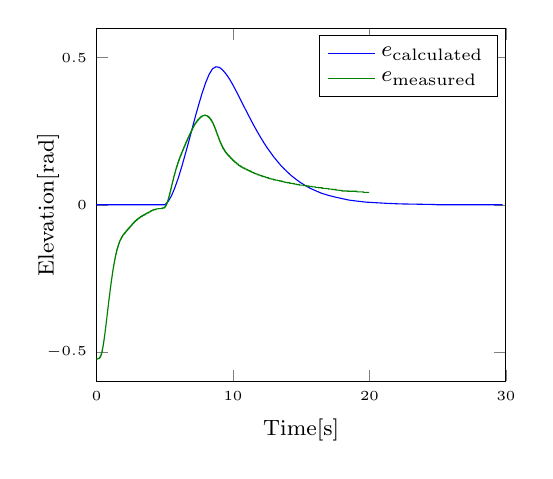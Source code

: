 % This file was created by matlab2tikz.
%
%The latest updates can be retrieved from
%  http://www.mathworks.com/matlabcentral/fileexchange/22022-matlab2tikz-matlab2tikz
%where you can also make suggestions and rate matlab2tikz.
%
\begin{tikzpicture}

\begin{axis}[%
width = 5.2cm,
at={(0.772in,0.516in)},
scale only axis,
xmin=0,
xmax=30,
xlabel={\footnotesize{Time[s]}},
ymin=-0.6,
ymax=0.6,
ylabel={\footnotesize{Elevation[rad]}},
axis background/.style={fill=white},
ticklabel style = {font=\tiny},
ylabel shift = -0.4cm,
legend style={legend cell align=left, align=left, draw=black, font = \footnotesize}
]
\addplot [color=blue]
  table[row sep=crcr]{%
0	0\\
5	0\\
5.25	0.011\\
5.5	0.031\\
5.75	0.059\\
6	0.092\\
6.25	0.13\\
6.5	0.171\\
6.75	0.213\\
7.25	0.301\\
7.5	0.342\\
7.75	0.381\\
8	0.415\\
8.25	0.443\\
8.5	0.462\\
8.75	0.469\\
9	0.467\\
9.25	0.458\\
9.5	0.444\\
9.75	0.427\\
10	0.407\\
10.25	0.385\\
10.75	0.339\\
11.25	0.294\\
11.5	0.272\\
11.75	0.251\\
12	0.231\\
12.25	0.212\\
12.5	0.194\\
12.75	0.178\\
13	0.162\\
13.25	0.148\\
13.5	0.134\\
13.75	0.122\\
14	0.111\\
14.25	0.1\\
14.5	0.091\\
14.75	0.082\\
15	0.074\\
15.25	0.067\\
15.5	0.06\\
15.75	0.054\\
16	0.049\\
16.25	0.044\\
16.5	0.039\\
17	0.032\\
17.5	0.026\\
18	0.021\\
18.5	0.016\\
19	0.013\\
19.75	0.009\\
20.5	0.007\\
21.25	0.005\\
22.25	0.003\\
23.5	0.002\\
24.75	0.001\\
25	0\\
29.75	0\\
};
\addlegendentry{$e_{\text{calculated}}$}

\addplot [color=black!50!green]
  table[row sep=crcr]{%
0	-0.524\\
0.096	-0.524\\
0.098	-0.522\\
0.194	-0.522\\
0.196	-0.521\\
0.23	-0.521\\
0.232	-0.519\\
0.258	-0.519\\
0.26	-0.517\\
0.276	-0.517\\
0.278	-0.516\\
0.296	-0.516\\
0.298	-0.514\\
0.31	-0.514\\
0.312	-0.513\\
0.324	-0.513\\
0.326	-0.511\\
0.334	-0.511\\
0.336	-0.51\\
0.346	-0.51\\
0.348	-0.508\\
0.356	-0.508\\
0.358	-0.507\\
0.366	-0.507\\
0.368	-0.505\\
0.376	-0.505\\
0.378	-0.504\\
0.384	-0.504\\
0.386	-0.502\\
0.392	-0.502\\
0.394	-0.501\\
0.4	-0.501\\
0.402	-0.499\\
0.408	-0.499\\
0.41	-0.498\\
0.414	-0.498\\
0.416	-0.496\\
0.422	-0.496\\
0.424	-0.494\\
0.428	-0.494\\
0.43	-0.493\\
0.434	-0.493\\
0.436	-0.491\\
0.442	-0.491\\
0.444	-0.49\\
0.448	-0.49\\
0.45	-0.488\\
0.454	-0.488\\
0.456	-0.487\\
0.46	-0.487\\
0.462	-0.485\\
0.466	-0.485\\
0.468	-0.484\\
0.472	-0.484\\
0.474	-0.482\\
0.478	-0.482\\
0.48	-0.481\\
0.484	-0.481\\
0.486	-0.479\\
0.49	-0.479\\
0.492	-0.478\\
0.494	-0.478\\
0.496	-0.476\\
0.5	-0.476\\
0.502	-0.475\\
0.504	-0.475\\
0.506	-0.473\\
0.51	-0.473\\
0.512	-0.471\\
0.516	-0.471\\
0.518	-0.47\\
0.52	-0.47\\
0.522	-0.468\\
0.526	-0.468\\
0.528	-0.467\\
0.53	-0.467\\
0.532	-0.465\\
0.536	-0.465\\
0.538	-0.464\\
0.54	-0.464\\
0.542	-0.462\\
0.546	-0.462\\
0.548	-0.461\\
0.55	-0.461\\
0.552	-0.459\\
0.554	-0.459\\
0.556	-0.458\\
0.56	-0.458\\
0.562	-0.456\\
0.564	-0.456\\
0.566	-0.455\\
0.568	-0.455\\
0.57	-0.453\\
0.574	-0.453\\
0.576	-0.452\\
0.578	-0.452\\
0.58	-0.45\\
0.582	-0.45\\
0.584	-0.448\\
0.586	-0.448\\
0.588	-0.447\\
0.592	-0.447\\
0.594	-0.445\\
0.596	-0.445\\
0.598	-0.444\\
0.6	-0.444\\
0.602	-0.442\\
0.604	-0.442\\
0.606	-0.441\\
0.608	-0.441\\
0.61	-0.439\\
0.612	-0.439\\
0.614	-0.438\\
0.616	-0.438\\
0.618	-0.436\\
0.622	-0.436\\
0.624	-0.435\\
0.626	-0.435\\
0.628	-0.433\\
0.63	-0.433\\
0.632	-0.432\\
0.634	-0.432\\
0.636	-0.43\\
0.638	-0.43\\
0.64	-0.428\\
0.642	-0.428\\
0.644	-0.427\\
0.646	-0.427\\
0.648	-0.425\\
0.65	-0.425\\
0.652	-0.424\\
0.656	-0.424\\
0.658	-0.422\\
0.66	-0.422\\
0.662	-0.421\\
0.664	-0.421\\
0.666	-0.419\\
0.668	-0.419\\
0.67	-0.418\\
0.672	-0.418\\
0.674	-0.416\\
0.676	-0.416\\
0.678	-0.415\\
0.68	-0.415\\
0.682	-0.413\\
0.684	-0.413\\
0.686	-0.412\\
0.688	-0.412\\
0.69	-0.41\\
0.692	-0.41\\
0.694	-0.409\\
0.696	-0.409\\
0.698	-0.407\\
0.7	-0.407\\
0.702	-0.405\\
0.704	-0.405\\
0.706	-0.404\\
0.708	-0.404\\
0.71	-0.402\\
0.712	-0.402\\
0.714	-0.401\\
0.716	-0.401\\
0.718	-0.399\\
0.72	-0.399\\
0.722	-0.398\\
0.724	-0.398\\
0.726	-0.396\\
0.728	-0.396\\
0.73	-0.395\\
0.732	-0.395\\
0.734	-0.393\\
0.736	-0.393\\
0.738	-0.392\\
0.74	-0.392\\
0.742	-0.39\\
0.744	-0.39\\
0.748	-0.387\\
0.752	-0.387\\
0.754	-0.386\\
0.756	-0.386\\
0.758	-0.384\\
0.76	-0.384\\
0.764	-0.381\\
0.766	-0.381\\
0.768	-0.379\\
0.77	-0.379\\
0.772	-0.378\\
0.774	-0.378\\
0.776	-0.376\\
0.778	-0.376\\
0.78	-0.375\\
0.782	-0.375\\
0.784	-0.373\\
0.786	-0.373\\
0.788	-0.372\\
0.79	-0.372\\
0.792	-0.37\\
0.794	-0.37\\
0.796	-0.369\\
0.798	-0.369\\
0.8	-0.367\\
0.802	-0.367\\
0.804	-0.366\\
0.806	-0.366\\
0.808	-0.364\\
0.81	-0.364\\
0.812	-0.363\\
0.814	-0.363\\
0.816	-0.361\\
0.818	-0.361\\
0.82	-0.359\\
0.822	-0.359\\
0.824	-0.358\\
0.826	-0.358\\
0.828	-0.356\\
0.83	-0.356\\
0.832	-0.355\\
0.834	-0.355\\
0.836	-0.353\\
0.838	-0.353\\
0.84	-0.352\\
0.842	-0.352\\
0.844	-0.35\\
0.846	-0.35\\
0.85	-0.347\\
0.852	-0.347\\
0.854	-0.346\\
0.856	-0.346\\
0.858	-0.344\\
0.862	-0.344\\
0.864	-0.343\\
0.866	-0.343\\
0.87	-0.34\\
0.872	-0.34\\
0.874	-0.338\\
0.876	-0.338\\
0.878	-0.336\\
0.88	-0.336\\
0.882	-0.335\\
0.884	-0.335\\
0.886	-0.333\\
0.888	-0.333\\
0.89	-0.332\\
0.892	-0.332\\
0.894	-0.33\\
0.896	-0.33\\
0.898	-0.329\\
0.9	-0.329\\
0.902	-0.327\\
0.904	-0.327\\
0.906	-0.326\\
0.908	-0.326\\
0.91	-0.324\\
0.912	-0.324\\
0.914	-0.323\\
0.916	-0.323\\
0.918	-0.321\\
0.92	-0.321\\
0.922	-0.32\\
0.924	-0.32\\
0.926	-0.318\\
0.928	-0.318\\
0.93	-0.317\\
0.932	-0.317\\
0.934	-0.315\\
0.936	-0.315\\
0.938	-0.313\\
0.94	-0.313\\
0.942	-0.312\\
0.946	-0.312\\
0.948	-0.31\\
0.95	-0.31\\
0.952	-0.309\\
0.954	-0.309\\
0.956	-0.307\\
0.958	-0.307\\
0.96	-0.306\\
0.962	-0.306\\
0.964	-0.304\\
0.966	-0.304\\
0.968	-0.303\\
0.97	-0.303\\
0.972	-0.301\\
0.974	-0.301\\
0.976	-0.3\\
0.978	-0.3\\
0.98	-0.298\\
0.982	-0.298\\
0.984	-0.297\\
0.986	-0.297\\
0.988	-0.295\\
0.992	-0.295\\
0.994	-0.294\\
0.996	-0.294\\
0.998	-0.292\\
1	-0.292\\
1.004	-0.289\\
1.008	-0.289\\
1.01	-0.287\\
1.012	-0.287\\
1.014	-0.286\\
1.016	-0.286\\
1.018	-0.284\\
1.02	-0.284\\
1.022	-0.283\\
1.024	-0.283\\
1.026	-0.281\\
1.03	-0.281\\
1.032	-0.28\\
1.034	-0.28\\
1.036	-0.278\\
1.038	-0.278\\
1.04	-0.277\\
1.042	-0.277\\
1.044	-0.275\\
1.046	-0.275\\
1.048	-0.274\\
1.052	-0.274\\
1.054	-0.272\\
1.056	-0.272\\
1.058	-0.27\\
1.06	-0.27\\
1.062	-0.269\\
1.064	-0.269\\
1.066	-0.267\\
1.068	-0.267\\
1.07	-0.266\\
1.074	-0.266\\
1.076	-0.264\\
1.078	-0.264\\
1.08	-0.263\\
1.082	-0.263\\
1.084	-0.261\\
1.086	-0.261\\
1.088	-0.26\\
1.092	-0.26\\
1.094	-0.258\\
1.096	-0.258\\
1.098	-0.257\\
1.1	-0.257\\
1.102	-0.255\\
1.106	-0.255\\
1.108	-0.254\\
1.11	-0.254\\
1.112	-0.252\\
1.114	-0.252\\
1.116	-0.251\\
1.12	-0.251\\
1.122	-0.249\\
1.124	-0.249\\
1.126	-0.247\\
1.128	-0.247\\
1.13	-0.246\\
1.134	-0.246\\
1.136	-0.244\\
1.14	-0.244\\
1.142	-0.243\\
1.144	-0.243\\
1.146	-0.241\\
1.148	-0.241\\
1.15	-0.24\\
1.154	-0.24\\
1.156	-0.238\\
1.158	-0.238\\
1.16	-0.237\\
1.164	-0.237\\
1.166	-0.235\\
1.168	-0.235\\
1.17	-0.234\\
1.172	-0.234\\
1.174	-0.232\\
1.178	-0.232\\
1.18	-0.231\\
1.184	-0.231\\
1.186	-0.229\\
1.188	-0.229\\
1.19	-0.228\\
1.192	-0.228\\
1.194	-0.226\\
1.198	-0.226\\
1.2	-0.224\\
1.204	-0.224\\
1.206	-0.223\\
1.208	-0.223\\
1.21	-0.221\\
1.214	-0.221\\
1.216	-0.22\\
1.22	-0.22\\
1.222	-0.218\\
1.224	-0.218\\
1.226	-0.217\\
1.23	-0.217\\
1.232	-0.215\\
1.236	-0.215\\
1.238	-0.214\\
1.242	-0.214\\
1.244	-0.212\\
1.246	-0.212\\
1.248	-0.211\\
1.252	-0.211\\
1.254	-0.209\\
1.258	-0.209\\
1.26	-0.208\\
1.264	-0.208\\
1.266	-0.206\\
1.27	-0.206\\
1.272	-0.205\\
1.274	-0.205\\
1.276	-0.203\\
1.28	-0.203\\
1.282	-0.201\\
1.286	-0.201\\
1.288	-0.2\\
1.292	-0.2\\
1.294	-0.198\\
1.298	-0.198\\
1.3	-0.197\\
1.304	-0.197\\
1.306	-0.195\\
1.31	-0.195\\
1.312	-0.194\\
1.316	-0.194\\
1.318	-0.192\\
1.322	-0.192\\
1.324	-0.191\\
1.328	-0.191\\
1.33	-0.189\\
1.334	-0.189\\
1.336	-0.188\\
1.342	-0.188\\
1.344	-0.186\\
1.348	-0.186\\
1.35	-0.185\\
1.354	-0.185\\
1.356	-0.183\\
1.36	-0.183\\
1.362	-0.182\\
1.368	-0.182\\
1.37	-0.18\\
1.374	-0.18\\
1.376	-0.178\\
1.38	-0.178\\
1.382	-0.177\\
1.388	-0.177\\
1.39	-0.175\\
1.394	-0.175\\
1.396	-0.174\\
1.402	-0.174\\
1.404	-0.172\\
1.408	-0.172\\
1.41	-0.171\\
1.416	-0.171\\
1.418	-0.169\\
1.424	-0.169\\
1.426	-0.168\\
1.43	-0.168\\
1.432	-0.166\\
1.438	-0.166\\
1.44	-0.165\\
1.446	-0.165\\
1.448	-0.163\\
1.454	-0.163\\
1.456	-0.162\\
1.462	-0.162\\
1.464	-0.16\\
1.47	-0.16\\
1.472	-0.159\\
1.478	-0.159\\
1.48	-0.157\\
1.486	-0.157\\
1.488	-0.155\\
1.494	-0.155\\
1.496	-0.154\\
1.502	-0.154\\
1.504	-0.152\\
1.512	-0.152\\
1.514	-0.151\\
1.522	-0.151\\
1.524	-0.149\\
1.53	-0.149\\
1.532	-0.148\\
1.54	-0.148\\
1.542	-0.146\\
1.548	-0.146\\
1.55	-0.145\\
1.558	-0.145\\
1.56	-0.143\\
1.568	-0.143\\
1.57	-0.142\\
1.578	-0.142\\
1.58	-0.14\\
1.588	-0.14\\
1.59	-0.139\\
1.598	-0.139\\
1.6	-0.137\\
1.608	-0.137\\
1.61	-0.136\\
1.62	-0.136\\
1.622	-0.134\\
1.632	-0.134\\
1.634	-0.132\\
1.644	-0.132\\
1.646	-0.131\\
1.656	-0.131\\
1.658	-0.129\\
1.668	-0.129\\
1.67	-0.128\\
1.68	-0.128\\
1.682	-0.126\\
1.694	-0.126\\
1.696	-0.125\\
1.706	-0.125\\
1.708	-0.123\\
1.72	-0.123\\
1.722	-0.122\\
1.736	-0.122\\
1.738	-0.12\\
1.75	-0.12\\
1.752	-0.119\\
1.766	-0.119\\
1.768	-0.117\\
1.782	-0.117\\
1.784	-0.116\\
1.798	-0.116\\
1.8	-0.114\\
1.816	-0.114\\
1.818	-0.112\\
1.832	-0.112\\
1.834	-0.111\\
1.852	-0.111\\
1.854	-0.109\\
1.872	-0.109\\
1.874	-0.108\\
1.894	-0.108\\
1.896	-0.106\\
1.914	-0.106\\
1.916	-0.105\\
1.936	-0.105\\
1.938	-0.103\\
1.958	-0.103\\
1.96	-0.102\\
1.984	-0.102\\
1.986	-0.1\\
2.008	-0.1\\
2.01	-0.099\\
2.036	-0.099\\
2.038	-0.097\\
2.064	-0.097\\
2.066	-0.096\\
2.092	-0.096\\
2.094	-0.094\\
2.116	-0.094\\
2.118	-0.093\\
2.146	-0.093\\
2.148	-0.091\\
2.176	-0.091\\
2.178	-0.089\\
2.206	-0.089\\
2.208	-0.088\\
2.236	-0.088\\
2.238	-0.086\\
2.264	-0.086\\
2.266	-0.085\\
2.29	-0.085\\
2.292	-0.083\\
2.32	-0.083\\
2.322	-0.082\\
2.348	-0.082\\
2.35	-0.08\\
2.378	-0.08\\
2.38	-0.079\\
2.406	-0.079\\
2.408	-0.077\\
2.434	-0.077\\
2.436	-0.076\\
2.462	-0.076\\
2.464	-0.074\\
2.492	-0.074\\
2.494	-0.073\\
2.52	-0.073\\
2.522	-0.071\\
2.55	-0.071\\
2.552	-0.07\\
2.578	-0.07\\
2.58	-0.068\\
2.606	-0.068\\
2.608	-0.066\\
2.636	-0.066\\
2.638	-0.065\\
2.668	-0.065\\
2.67	-0.063\\
2.698	-0.063\\
2.7	-0.062\\
2.728	-0.062\\
2.73	-0.06\\
2.76	-0.06\\
2.762	-0.059\\
2.794	-0.059\\
2.796	-0.057\\
2.824	-0.057\\
2.826	-0.056\\
2.858	-0.056\\
2.86	-0.054\\
2.896	-0.054\\
2.898	-0.053\\
2.932	-0.053\\
2.934	-0.051\\
2.972	-0.051\\
2.974	-0.05\\
3.008	-0.05\\
3.01	-0.048\\
3.052	-0.048\\
3.054	-0.047\\
3.098	-0.047\\
3.1	-0.045\\
3.142	-0.045\\
3.144	-0.043\\
3.194	-0.043\\
3.196	-0.042\\
3.244	-0.042\\
3.246	-0.04\\
3.3	-0.04\\
3.302	-0.039\\
3.35	-0.039\\
3.352	-0.037\\
3.408	-0.037\\
3.41	-0.036\\
3.464	-0.036\\
3.466	-0.034\\
3.522	-0.034\\
3.524	-0.033\\
3.578	-0.033\\
3.58	-0.031\\
3.636	-0.031\\
3.638	-0.03\\
3.696	-0.03\\
3.698	-0.028\\
3.756	-0.028\\
3.758	-0.027\\
3.814	-0.027\\
3.816	-0.025\\
3.876	-0.025\\
3.878	-0.024\\
3.942	-0.024\\
3.944	-0.022\\
4.008	-0.022\\
4.01	-0.02\\
4.072	-0.02\\
4.074	-0.019\\
4.146	-0.019\\
4.148	-0.017\\
4.244	-0.017\\
4.246	-0.016\\
4.362	-0.016\\
4.364	-0.014\\
4.54	-0.014\\
4.542	-0.013\\
4.816	-0.013\\
4.818	-0.011\\
4.932	-0.011\\
4.934	-0.01\\
4.984	-0.01\\
4.986	-0.008\\
5.016	-0.008\\
5.018	-0.007\\
5.042	-0.007\\
5.044	-0.005\\
5.064	-0.005\\
5.066	-0.004\\
5.084	-0.004\\
5.086	-0.002\\
5.102	-0.002\\
5.104	-0.001\\
5.118	-0.001\\
5.12	0.001\\
5.132	0.001\\
5.134	0.003\\
5.148	0.003\\
5.15	0.004\\
5.16	0.004\\
5.162	0.006\\
5.172	0.006\\
5.174	0.007\\
5.184	0.007\\
5.186	0.009\\
5.198	0.009\\
5.2	0.01\\
5.208	0.01\\
5.21	0.012\\
5.218	0.012\\
5.22	0.013\\
5.23	0.013\\
5.232	0.015\\
5.24	0.015\\
5.242	0.016\\
5.25	0.016\\
5.252	0.018\\
5.26	0.018\\
5.262	0.019\\
5.27	0.019\\
5.272	0.021\\
5.278	0.021\\
5.28	0.022\\
5.288	0.022\\
5.29	0.024\\
5.298	0.024\\
5.3	0.026\\
5.306	0.026\\
5.308	0.027\\
5.316	0.027\\
5.318	0.029\\
5.324	0.029\\
5.326	0.03\\
5.332	0.03\\
5.334	0.032\\
5.342	0.032\\
5.344	0.033\\
5.35	0.033\\
5.352	0.035\\
5.358	0.035\\
5.36	0.036\\
5.368	0.036\\
5.37	0.038\\
5.374	0.038\\
5.376	0.039\\
5.384	0.039\\
5.386	0.041\\
5.392	0.041\\
5.394	0.042\\
5.4	0.042\\
5.402	0.044\\
5.408	0.044\\
5.41	0.046\\
5.416	0.046\\
5.418	0.047\\
5.424	0.047\\
5.426	0.049\\
5.432	0.049\\
5.434	0.05\\
5.44	0.05\\
5.442	0.052\\
5.448	0.052\\
5.45	0.053\\
5.456	0.053\\
5.458	0.055\\
5.464	0.055\\
5.466	0.056\\
5.472	0.056\\
5.474	0.058\\
5.482	0.058\\
5.484	0.059\\
5.488	0.059\\
5.49	0.061\\
5.496	0.061\\
5.498	0.062\\
5.504	0.062\\
5.506	0.064\\
5.512	0.064\\
5.514	0.065\\
5.52	0.065\\
5.522	0.067\\
5.528	0.067\\
5.53	0.069\\
5.536	0.069\\
5.538	0.07\\
5.544	0.07\\
5.546	0.072\\
5.552	0.072\\
5.554	0.073\\
5.562	0.073\\
5.564	0.075\\
5.568	0.075\\
5.57	0.076\\
5.578	0.076\\
5.58	0.078\\
5.586	0.078\\
5.588	0.079\\
5.594	0.079\\
5.596	0.081\\
5.602	0.081\\
5.604	0.082\\
5.61	0.082\\
5.612	0.084\\
5.618	0.084\\
5.62	0.085\\
5.626	0.085\\
5.628	0.087\\
5.634	0.087\\
5.636	0.088\\
5.644	0.088\\
5.646	0.09\\
5.65	0.09\\
5.652	0.092\\
5.66	0.092\\
5.662	0.093\\
5.668	0.093\\
5.67	0.095\\
5.676	0.095\\
5.678	0.096\\
5.686	0.096\\
5.688	0.098\\
5.694	0.098\\
5.696	0.099\\
5.702	0.099\\
5.704	0.101\\
5.712	0.101\\
5.714	0.102\\
5.72	0.102\\
5.722	0.104\\
5.73	0.104\\
5.732	0.105\\
5.738	0.105\\
5.74	0.107\\
5.748	0.107\\
5.75	0.108\\
5.756	0.108\\
5.758	0.11\\
5.764	0.11\\
5.766	0.111\\
5.774	0.111\\
5.776	0.113\\
5.784	0.113\\
5.786	0.115\\
5.792	0.115\\
5.794	0.116\\
5.802	0.116\\
5.804	0.118\\
5.81	0.118\\
5.812	0.119\\
5.82	0.119\\
5.822	0.121\\
5.83	0.121\\
5.832	0.122\\
5.84	0.122\\
5.842	0.124\\
5.85	0.124\\
5.852	0.125\\
5.86	0.125\\
5.862	0.127\\
5.87	0.127\\
5.872	0.128\\
5.88	0.128\\
5.882	0.13\\
5.89	0.13\\
5.892	0.131\\
5.9	0.131\\
5.902	0.133\\
5.91	0.133\\
5.912	0.134\\
5.922	0.134\\
5.924	0.136\\
5.932	0.136\\
5.934	0.138\\
5.944	0.138\\
5.946	0.139\\
5.954	0.139\\
5.956	0.141\\
5.964	0.141\\
5.966	0.142\\
5.976	0.142\\
5.978	0.144\\
5.988	0.144\\
5.99	0.145\\
5.998	0.145\\
6	0.147\\
6.01	0.147\\
6.012	0.148\\
6.022	0.148\\
6.024	0.15\\
6.034	0.15\\
6.036	0.151\\
6.044	0.151\\
6.046	0.153\\
6.056	0.153\\
6.058	0.154\\
6.07	0.154\\
6.072	0.156\\
6.082	0.156\\
6.084	0.157\\
6.094	0.157\\
6.096	0.159\\
6.106	0.159\\
6.108	0.161\\
6.118	0.161\\
6.12	0.162\\
6.132	0.162\\
6.134	0.164\\
6.144	0.164\\
6.146	0.165\\
6.156	0.165\\
6.158	0.167\\
6.17	0.167\\
6.172	0.168\\
6.184	0.168\\
6.186	0.17\\
6.198	0.17\\
6.2	0.171\\
6.21	0.171\\
6.212	0.173\\
6.222	0.173\\
6.224	0.174\\
6.236	0.174\\
6.238	0.176\\
6.248	0.176\\
6.25	0.177\\
6.26	0.177\\
6.262	0.179\\
6.274	0.179\\
6.276	0.18\\
6.288	0.18\\
6.29	0.182\\
6.304	0.182\\
6.306	0.184\\
6.318	0.184\\
6.32	0.185\\
6.332	0.185\\
6.334	0.187\\
6.346	0.187\\
6.348	0.188\\
6.36	0.188\\
6.362	0.19\\
6.372	0.19\\
6.374	0.191\\
6.386	0.191\\
6.388	0.193\\
6.4	0.193\\
6.402	0.194\\
6.412	0.194\\
6.414	0.196\\
6.426	0.196\\
6.428	0.197\\
6.44	0.197\\
6.442	0.199\\
6.456	0.199\\
6.458	0.2\\
6.47	0.2\\
6.472	0.202\\
6.486	0.202\\
6.488	0.204\\
6.5	0.204\\
6.502	0.205\\
6.514	0.205\\
6.516	0.207\\
6.526	0.207\\
6.528	0.208\\
6.54	0.208\\
6.542	0.21\\
6.554	0.21\\
6.556	0.211\\
6.57	0.211\\
6.572	0.213\\
6.584	0.213\\
6.586	0.214\\
6.6	0.214\\
6.602	0.216\\
6.616	0.216\\
6.618	0.217\\
6.63	0.217\\
6.632	0.219\\
6.642	0.219\\
6.644	0.22\\
6.658	0.22\\
6.66	0.222\\
6.672	0.222\\
6.674	0.223\\
6.688	0.223\\
6.69	0.225\\
6.702	0.225\\
6.704	0.227\\
6.718	0.227\\
6.72	0.228\\
6.734	0.228\\
6.736	0.23\\
6.75	0.23\\
6.752	0.231\\
6.764	0.231\\
6.766	0.233\\
6.778	0.233\\
6.78	0.234\\
6.794	0.234\\
6.796	0.236\\
6.808	0.236\\
6.81	0.237\\
6.824	0.237\\
6.826	0.239\\
6.842	0.239\\
6.844	0.24\\
6.856	0.24\\
6.858	0.242\\
6.872	0.242\\
6.874	0.243\\
6.886	0.243\\
6.888	0.245\\
6.902	0.245\\
6.904	0.246\\
6.918	0.246\\
6.92	0.248\\
6.934	0.248\\
6.936	0.25\\
6.948	0.25\\
6.95	0.251\\
6.968	0.251\\
6.97	0.253\\
6.984	0.253\\
6.986	0.254\\
7	0.254\\
7.002	0.256\\
7.018	0.256\\
7.02	0.257\\
7.034	0.257\\
7.036	0.259\\
7.048	0.259\\
7.05	0.26\\
7.066	0.26\\
7.068	0.262\\
7.084	0.262\\
7.086	0.263\\
7.1	0.263\\
7.102	0.265\\
7.12	0.265\\
7.122	0.266\\
7.14	0.266\\
7.142	0.268\\
7.158	0.268\\
7.16	0.269\\
7.176	0.269\\
7.178	0.271\\
7.196	0.271\\
7.198	0.273\\
7.214	0.273\\
7.216	0.274\\
7.232	0.274\\
7.234	0.276\\
7.252	0.276\\
7.254	0.277\\
7.276	0.277\\
7.278	0.279\\
7.298	0.279\\
7.3	0.28\\
7.318	0.28\\
7.32	0.282\\
7.342	0.282\\
7.344	0.283\\
7.366	0.283\\
7.368	0.285\\
7.392	0.285\\
7.394	0.286\\
7.416	0.286\\
7.418	0.288\\
7.442	0.288\\
7.444	0.289\\
7.468	0.289\\
7.47	0.291\\
7.504	0.291\\
7.506	0.292\\
7.532	0.292\\
7.534	0.294\\
7.568	0.294\\
7.57	0.296\\
7.604	0.296\\
7.606	0.297\\
7.644	0.297\\
7.646	0.299\\
7.686	0.299\\
7.688	0.3\\
7.736	0.3\\
7.738	0.302\\
7.798	0.302\\
7.8	0.303\\
7.948	0.303\\
7.95	0.305\\
7.952	0.305\\
7.954	0.303\\
7.962	0.303\\
7.964	0.305\\
7.966	0.303\\
8.074	0.303\\
8.076	0.302\\
8.08	0.302\\
8.082	0.303\\
8.086	0.303\\
8.088	0.302\\
8.146	0.302\\
8.148	0.3\\
8.194	0.3\\
8.196	0.299\\
8.222	0.299\\
8.224	0.297\\
8.226	0.297\\
8.228	0.299\\
8.23	0.299\\
8.232	0.297\\
8.258	0.297\\
8.26	0.296\\
8.292	0.296\\
8.294	0.294\\
8.32	0.294\\
8.322	0.292\\
8.344	0.292\\
8.346	0.291\\
8.37	0.291\\
8.372	0.289\\
8.392	0.289\\
8.394	0.288\\
8.414	0.288\\
8.416	0.286\\
8.436	0.286\\
8.438	0.285\\
8.454	0.285\\
8.456	0.283\\
8.476	0.283\\
8.478	0.282\\
8.492	0.282\\
8.494	0.28\\
8.508	0.28\\
8.51	0.279\\
8.528	0.279\\
8.53	0.277\\
8.542	0.277\\
8.544	0.276\\
8.558	0.276\\
8.56	0.274\\
8.572	0.274\\
8.574	0.273\\
8.586	0.273\\
8.588	0.271\\
8.602	0.271\\
8.604	0.269\\
8.616	0.269\\
8.618	0.268\\
8.63	0.268\\
8.632	0.266\\
8.644	0.266\\
8.646	0.265\\
8.658	0.265\\
8.66	0.263\\
8.672	0.263\\
8.674	0.262\\
8.684	0.262\\
8.686	0.26\\
8.698	0.26\\
8.7	0.259\\
8.71	0.259\\
8.712	0.257\\
8.722	0.257\\
8.724	0.256\\
8.734	0.256\\
8.736	0.254\\
8.746	0.254\\
8.748	0.253\\
8.758	0.253\\
8.76	0.251\\
8.77	0.251\\
8.772	0.25\\
8.782	0.25\\
8.784	0.248\\
8.794	0.248\\
8.796	0.246\\
8.804	0.246\\
8.806	0.245\\
8.818	0.245\\
8.82	0.243\\
8.828	0.243\\
8.83	0.242\\
8.842	0.242\\
8.844	0.24\\
8.854	0.24\\
8.856	0.239\\
8.866	0.239\\
8.868	0.237\\
8.878	0.237\\
8.88	0.236\\
8.89	0.236\\
8.892	0.234\\
8.902	0.234\\
8.904	0.233\\
8.914	0.233\\
8.916	0.231\\
8.926	0.231\\
8.928	0.23\\
8.938	0.23\\
8.94	0.228\\
8.952	0.228\\
8.954	0.227\\
8.964	0.227\\
8.966	0.225\\
8.976	0.225\\
8.978	0.223\\
8.988	0.223\\
8.99	0.222\\
9.002	0.222\\
9.004	0.22\\
9.014	0.22\\
9.016	0.219\\
9.026	0.219\\
9.028	0.217\\
9.04	0.217\\
9.042	0.216\\
9.054	0.216\\
9.056	0.214\\
9.068	0.214\\
9.07	0.213\\
9.08	0.213\\
9.082	0.211\\
9.094	0.211\\
9.096	0.21\\
9.108	0.21\\
9.11	0.208\\
9.124	0.208\\
9.126	0.207\\
9.138	0.207\\
9.14	0.205\\
9.154	0.205\\
9.156	0.204\\
9.168	0.204\\
9.17	0.202\\
9.186	0.202\\
9.188	0.2\\
9.202	0.2\\
9.204	0.199\\
9.216	0.199\\
9.218	0.197\\
9.23	0.197\\
9.232	0.196\\
9.252	0.196\\
9.254	0.194\\
9.266	0.194\\
9.268	0.193\\
9.288	0.193\\
9.29	0.191\\
9.304	0.191\\
9.306	0.19\\
9.326	0.19\\
9.328	0.188\\
9.346	0.188\\
9.348	0.187\\
9.366	0.187\\
9.368	0.185\\
9.388	0.185\\
9.39	0.184\\
9.412	0.184\\
9.414	0.182\\
9.432	0.182\\
9.434	0.18\\
9.458	0.18\\
9.46	0.179\\
9.482	0.179\\
9.484	0.177\\
9.508	0.177\\
9.51	0.176\\
9.532	0.176\\
9.534	0.174\\
9.56	0.174\\
9.562	0.173\\
9.59	0.173\\
9.592	0.171\\
9.62	0.171\\
9.622	0.17\\
9.646	0.17\\
9.648	0.168\\
9.678	0.168\\
9.68	0.167\\
9.71	0.167\\
9.712	0.165\\
9.738	0.165\\
9.74	0.164\\
9.768	0.164\\
9.77	0.162\\
9.804	0.162\\
9.806	0.161\\
9.834	0.161\\
9.836	0.159\\
9.866	0.159\\
9.868	0.157\\
9.894	0.157\\
9.896	0.156\\
9.934	0.156\\
9.936	0.154\\
9.972	0.154\\
9.974	0.153\\
9.996	0.153\\
9.998	0.151\\
10.024	0.151\\
10.026	0.15\\
10.07	0.15\\
10.072	0.148\\
10.108	0.148\\
10.11	0.147\\
10.134	0.147\\
10.136	0.145\\
10.162	0.145\\
10.164	0.144\\
10.224	0.144\\
10.226	0.142\\
10.256	0.142\\
10.258	0.141\\
10.282	0.141\\
10.284	0.139\\
10.322	0.139\\
10.324	0.138\\
10.386	0.138\\
10.388	0.136\\
10.414	0.136\\
10.416	0.134\\
10.456	0.134\\
10.458	0.133\\
10.524	0.133\\
10.526	0.131\\
10.564	0.131\\
10.566	0.13\\
10.614	0.13\\
10.616	0.128\\
10.684	0.128\\
10.686	0.127\\
10.724	0.127\\
10.726	0.125\\
10.812	0.125\\
10.814	0.124\\
10.856	0.124\\
10.858	0.122\\
10.942	0.122\\
10.944	0.121\\
10.992	0.121\\
10.994	0.119\\
11.064	0.119\\
11.066	0.118\\
11.134	0.118\\
11.136	0.116\\
11.196	0.116\\
11.198	0.115\\
11.278	0.115\\
11.28	0.113\\
11.344	0.113\\
11.346	0.111\\
11.422	0.111\\
11.424	0.11\\
11.494	0.11\\
11.496	0.108\\
11.57	0.108\\
11.572	0.107\\
11.66	0.107\\
11.662	0.105\\
11.728	0.105\\
11.73	0.104\\
11.828	0.104\\
11.83	0.102\\
11.892	0.102\\
11.894	0.101\\
11.994	0.101\\
11.996	0.099\\
12.09	0.099\\
12.092	0.098\\
12.174	0.098\\
12.176	0.096\\
12.29	0.096\\
12.292	0.095\\
12.396	0.095\\
12.398	0.093\\
12.49	0.093\\
12.492	0.092\\
12.6	0.092\\
12.602	0.09\\
12.712	0.09\\
12.714	0.088\\
12.826	0.088\\
12.828	0.087\\
12.952	0.087\\
12.954	0.085\\
13.09	0.085\\
13.092	0.084\\
13.258	0.084\\
13.26	0.082\\
13.414	0.082\\
13.416	0.081\\
13.554	0.081\\
13.556	0.079\\
13.68	0.079\\
13.682	0.078\\
13.808	0.078\\
13.81	0.076\\
13.974	0.076\\
13.976	0.075\\
14.168	0.075\\
14.17	0.073\\
14.348	0.073\\
14.35	0.072\\
14.488	0.072\\
14.49	0.07\\
14.642	0.07\\
14.644	0.069\\
14.866	0.069\\
14.868	0.067\\
15.172	0.067\\
15.174	0.065\\
15.368	0.065\\
15.37	0.064\\
15.564	0.064\\
15.566	0.062\\
15.804	0.062\\
15.806	0.061\\
16.032	0.061\\
16.034	0.059\\
16.272	0.059\\
16.274	0.058\\
16.538	0.058\\
16.54	0.056\\
16.806	0.056\\
16.808	0.055\\
17.012	0.055\\
17.014	0.053\\
17.268	0.053\\
17.27	0.052\\
17.548	0.052\\
17.55	0.05\\
17.76	0.05\\
17.762	0.049\\
17.988	0.049\\
17.99	0.047\\
18.426	0.047\\
18.428	0.046\\
19.08	0.046\\
19.082	0.044\\
19.55	0.044\\
19.552	0.042\\
19.98	0.042\\
};
\addlegendentry{$e_{\text{measured}}$}

\end{axis}
\end{tikzpicture}%
